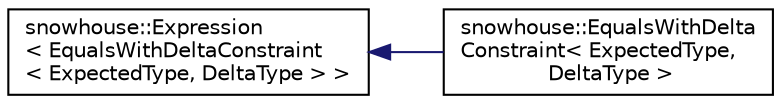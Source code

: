 digraph "Graphical Class Hierarchy"
{
 // INTERACTIVE_SVG=YES
  edge [fontname="Helvetica",fontsize="10",labelfontname="Helvetica",labelfontsize="10"];
  node [fontname="Helvetica",fontsize="10",shape=record];
  rankdir="LR";
  Node0 [label="snowhouse::Expression\l\< EqualsWithDeltaConstraint\l\< ExpectedType, DeltaType \> \>",height=0.2,width=0.4,color="black", fillcolor="white", style="filled",URL="$structsnowhouse_1_1Expression.html"];
  Node0 -> Node1 [dir="back",color="midnightblue",fontsize="10",style="solid",fontname="Helvetica"];
  Node1 [label="snowhouse::EqualsWithDelta\lConstraint\< ExpectedType,\l DeltaType \>",height=0.2,width=0.4,color="black", fillcolor="white", style="filled",URL="$structsnowhouse_1_1EqualsWithDeltaConstraint.html"];
}
